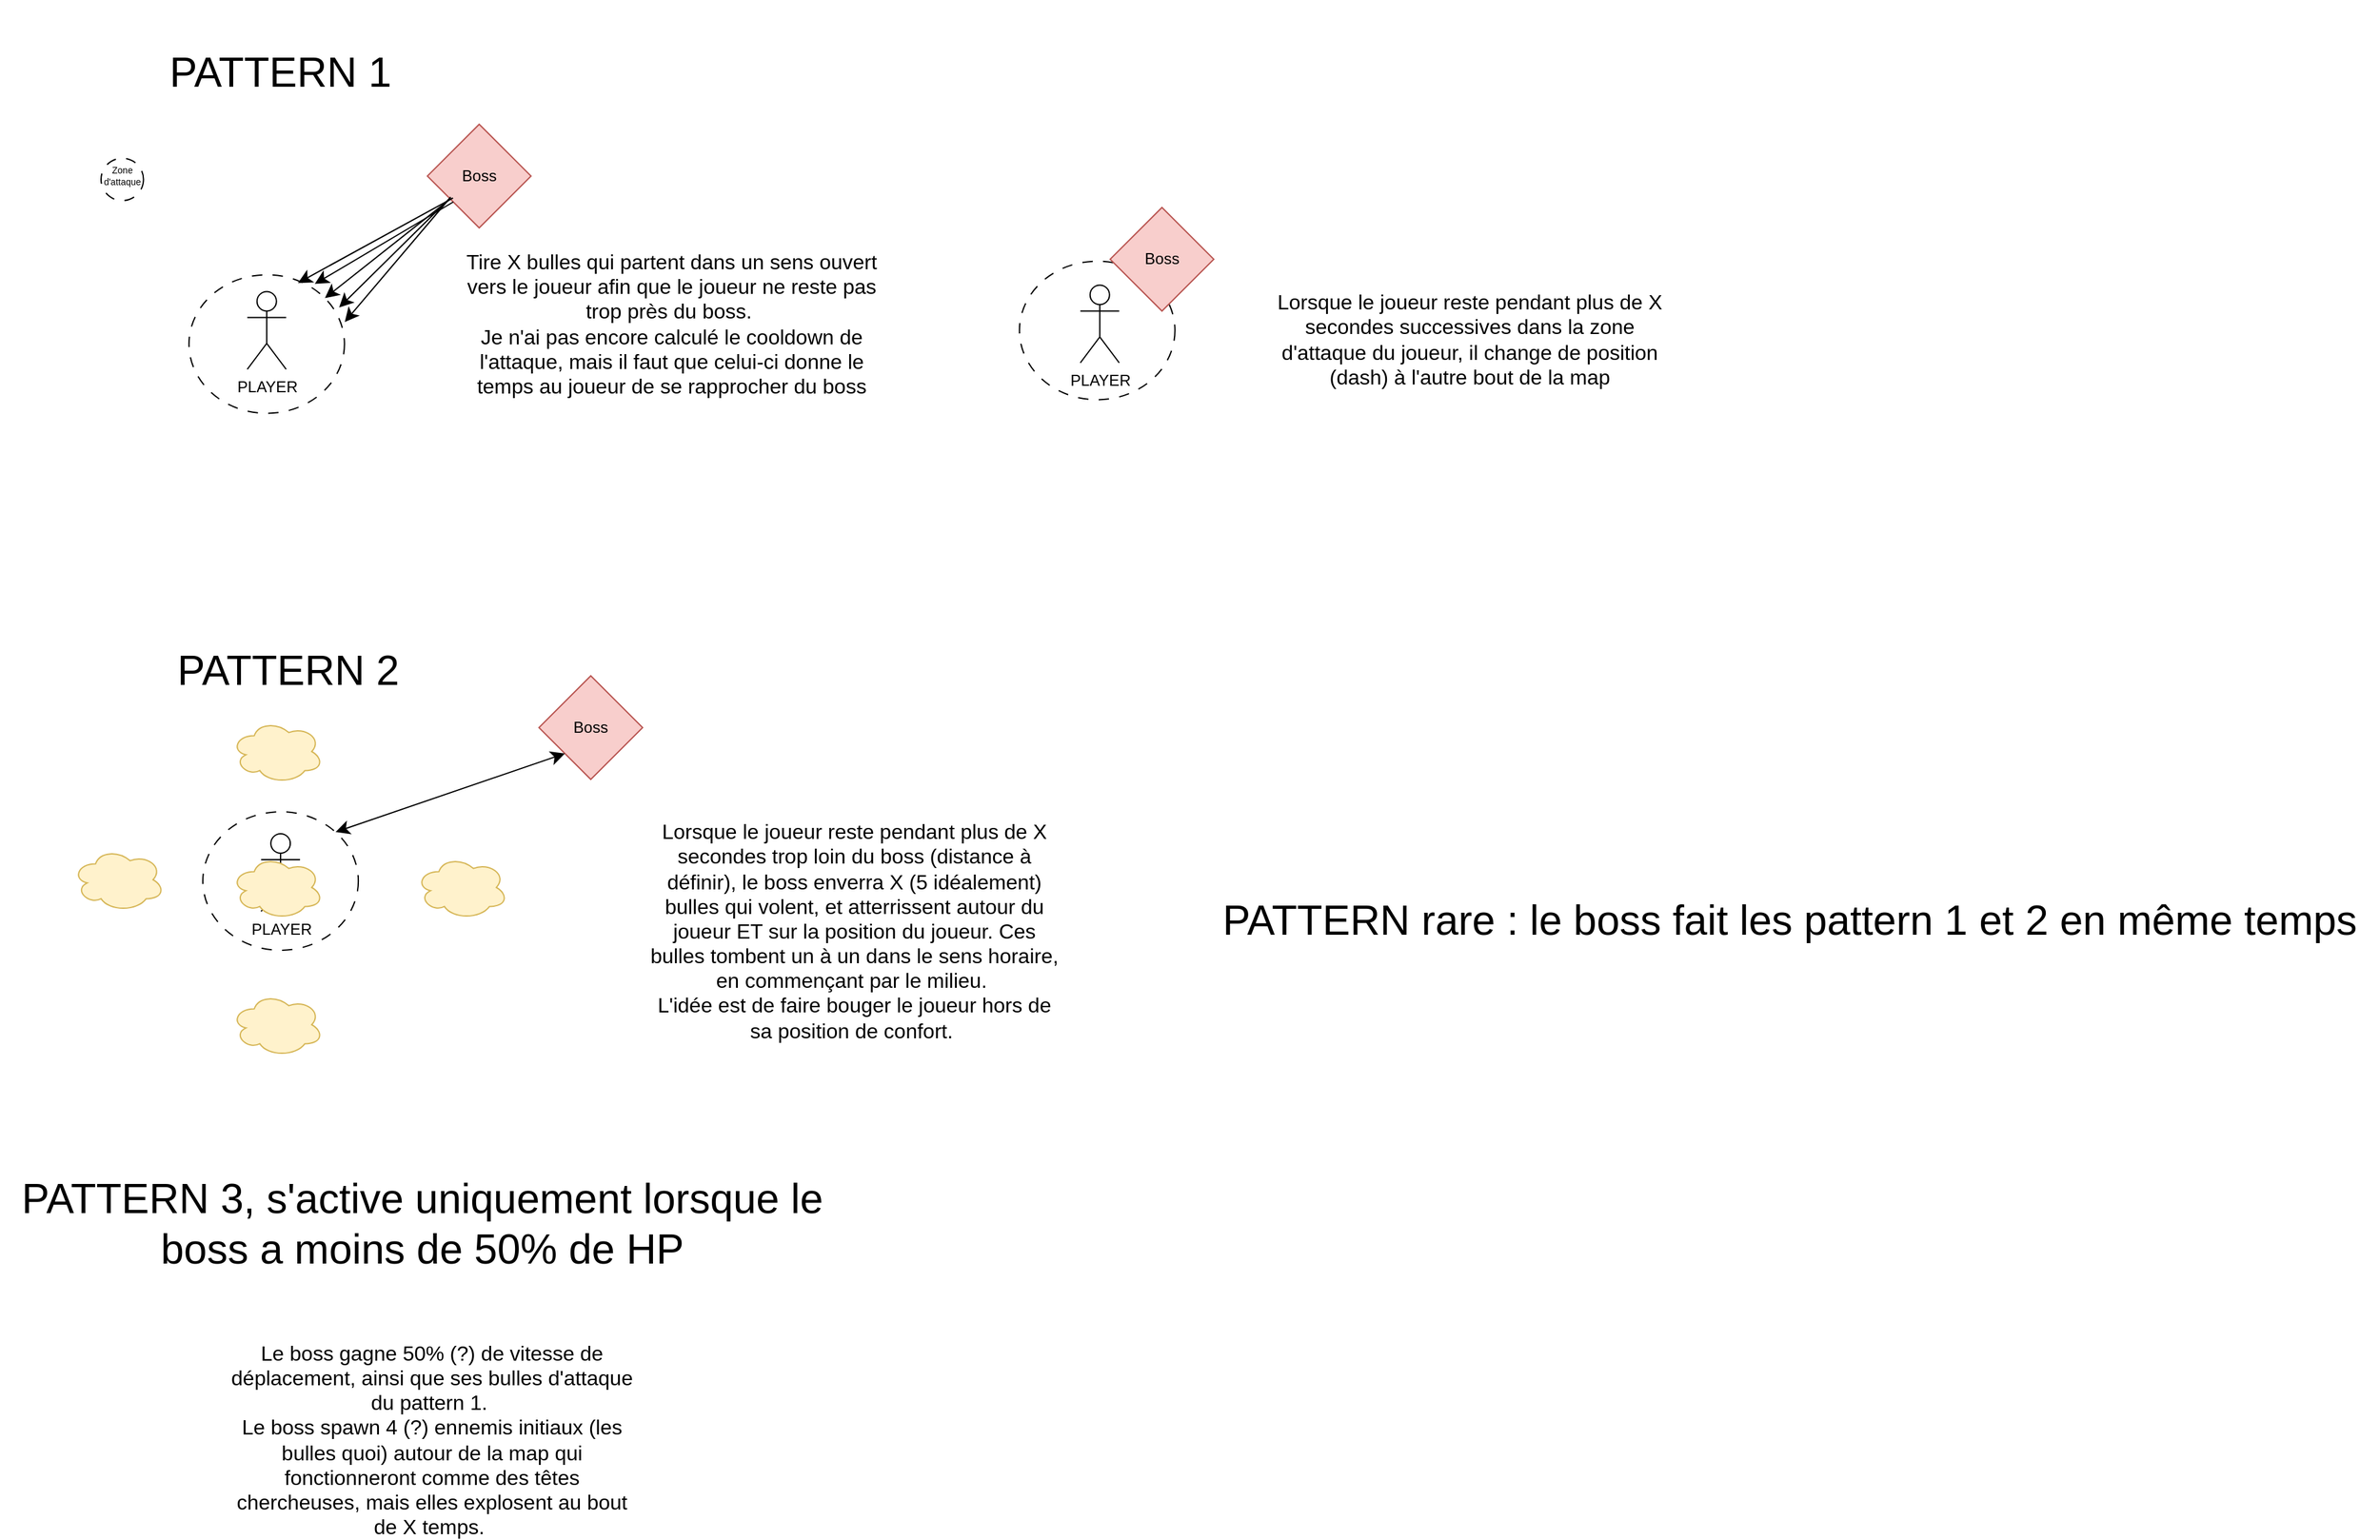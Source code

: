 <mxfile version="24.8.4">
  <diagram name="Page-1" id="bVGoVmjz5mHM6l7n4imI">
    <mxGraphModel grid="0" page="0" gridSize="10" guides="1" tooltips="1" connect="1" arrows="1" fold="1" pageScale="1" pageWidth="1654" pageHeight="1169" math="0" shadow="0">
      <root>
        <mxCell id="0" />
        <mxCell id="1" parent="0" />
        <mxCell id="8mZLQG5rIGNe4Yu3c4eR-1" value="PLAYER" style="shape=umlActor;verticalLabelPosition=bottom;verticalAlign=top;html=1;outlineConnect=0;" vertex="1" parent="1">
          <mxGeometry x="176.87" y="97.25" width="30" height="60" as="geometry" />
        </mxCell>
        <mxCell id="8mZLQG5rIGNe4Yu3c4eR-6" value="" style="ellipse;whiteSpace=wrap;html=1;dashed=1;dashPattern=8 8;fillColor=none;" vertex="1" parent="1">
          <mxGeometry x="131.87" y="84.25" width="120" height="107" as="geometry" />
        </mxCell>
        <mxCell id="8mZLQG5rIGNe4Yu3c4eR-8" value="" style="ellipse;whiteSpace=wrap;html=1;dashed=1;dashPattern=8 8;fillColor=none;fontSize=7;" vertex="1" parent="1">
          <mxGeometry x="64.0" y="-5.75" width="32.75" height="32.75" as="geometry" />
        </mxCell>
        <mxCell id="8mZLQG5rIGNe4Yu3c4eR-9" value="Zone d&#39;attaque" style="text;html=1;align=center;verticalAlign=middle;whiteSpace=wrap;rounded=0;fontSize=7;" vertex="1" parent="1">
          <mxGeometry x="66.87" y="4.75" width="27" height="6.5" as="geometry" />
        </mxCell>
        <mxCell id="8mZLQG5rIGNe4Yu3c4eR-10" value="Boss" style="rhombus;whiteSpace=wrap;html=1;fillColor=#f8cecc;strokeColor=#b85450;" vertex="1" parent="1">
          <mxGeometry x="315.87" y="-32" width="80" height="80" as="geometry" />
        </mxCell>
        <mxCell id="8mZLQG5rIGNe4Yu3c4eR-11" value="" style="endArrow=classic;html=1;rounded=0;fontSize=12;startSize=8;endSize=8;curved=1;" edge="1" parent="1" source="8mZLQG5rIGNe4Yu3c4eR-10" target="8mZLQG5rIGNe4Yu3c4eR-6">
          <mxGeometry width="50" height="50" relative="1" as="geometry">
            <mxPoint x="242.87" y="86.25" as="sourcePoint" />
            <mxPoint x="292.87" y="36.25" as="targetPoint" />
          </mxGeometry>
        </mxCell>
        <mxCell id="8mZLQG5rIGNe4Yu3c4eR-12" value="" style="endArrow=classic;html=1;rounded=0;fontSize=12;startSize=8;endSize=8;curved=1;exitX=0.22;exitY=0.711;exitDx=0;exitDy=0;exitPerimeter=0;entryX=0.966;entryY=0.236;entryDx=0;entryDy=0;entryPerimeter=0;" edge="1" parent="1" source="8mZLQG5rIGNe4Yu3c4eR-10" target="8mZLQG5rIGNe4Yu3c4eR-6">
          <mxGeometry width="50" height="50" relative="1" as="geometry">
            <mxPoint x="343.87" y="36.25" as="sourcePoint" />
            <mxPoint x="246.87" y="114.25" as="targetPoint" />
          </mxGeometry>
        </mxCell>
        <mxCell id="8mZLQG5rIGNe4Yu3c4eR-13" value="" style="endArrow=classic;html=1;rounded=0;fontSize=12;startSize=8;endSize=8;curved=1;entryX=1.002;entryY=0.341;entryDx=0;entryDy=0;entryPerimeter=0;" edge="1" parent="1" target="8mZLQG5rIGNe4Yu3c4eR-6">
          <mxGeometry width="50" height="50" relative="1" as="geometry">
            <mxPoint x="333.87" y="24.25" as="sourcePoint" />
            <mxPoint x="256.87" y="124.25" as="targetPoint" />
          </mxGeometry>
        </mxCell>
        <mxCell id="8mZLQG5rIGNe4Yu3c4eR-14" value="" style="endArrow=classic;html=1;rounded=0;fontSize=12;startSize=8;endSize=8;curved=1;exitX=0;exitY=1;exitDx=0;exitDy=0;entryX=0.809;entryY=0.066;entryDx=0;entryDy=0;entryPerimeter=0;" edge="1" parent="1" source="8mZLQG5rIGNe4Yu3c4eR-10" target="8mZLQG5rIGNe4Yu3c4eR-6">
          <mxGeometry width="50" height="50" relative="1" as="geometry">
            <mxPoint x="320.87" y="19.25" as="sourcePoint" />
            <mxPoint x="223.87" y="97.25" as="targetPoint" />
          </mxGeometry>
        </mxCell>
        <mxCell id="8mZLQG5rIGNe4Yu3c4eR-15" value="" style="endArrow=classic;html=1;rounded=0;fontSize=12;startSize=8;endSize=8;curved=1;exitX=0.247;exitY=0.711;exitDx=0;exitDy=0;exitPerimeter=0;entryX=0.701;entryY=0.059;entryDx=0;entryDy=0;entryPerimeter=0;" edge="1" parent="1" source="8mZLQG5rIGNe4Yu3c4eR-10" target="8mZLQG5rIGNe4Yu3c4eR-6">
          <mxGeometry width="50" height="50" relative="1" as="geometry">
            <mxPoint x="327.87" y="22.25" as="sourcePoint" />
            <mxPoint x="215.87" y="91.25" as="targetPoint" />
          </mxGeometry>
        </mxCell>
        <mxCell id="8mZLQG5rIGNe4Yu3c4eR-16" value="Tire X bulles qui partent dans un sens ouvert vers le joueur afin que le joueur ne reste pas trop près du boss.&amp;nbsp;&lt;div&gt;Je n&#39;ai pas encore calculé le cooldown de l&#39;attaque, mais il faut que celui-ci donne le temps au joueur de se rapprocher du boss&lt;/div&gt;" style="text;html=1;align=center;verticalAlign=middle;whiteSpace=wrap;rounded=0;fontSize=16;" vertex="1" parent="1">
          <mxGeometry x="344.87" y="64.25" width="319" height="115" as="geometry" />
        </mxCell>
        <mxCell id="8mZLQG5rIGNe4Yu3c4eR-17" value="" style="ellipse;whiteSpace=wrap;html=1;dashed=1;dashPattern=8 8;fillColor=none;" vertex="1" parent="1">
          <mxGeometry x="772.87" y="73.75" width="120" height="107" as="geometry" />
        </mxCell>
        <mxCell id="8mZLQG5rIGNe4Yu3c4eR-18" value="PLAYER" style="shape=umlActor;verticalLabelPosition=bottom;verticalAlign=top;html=1;outlineConnect=0;" vertex="1" parent="1">
          <mxGeometry x="187.57" y="516" width="30" height="60" as="geometry" />
        </mxCell>
        <mxCell id="8mZLQG5rIGNe4Yu3c4eR-19" value="Boss" style="rhombus;whiteSpace=wrap;html=1;fillColor=#f8cecc;strokeColor=#b85450;" vertex="1" parent="1">
          <mxGeometry x="842.87" y="32.25" width="80" height="80" as="geometry" />
        </mxCell>
        <mxCell id="8mZLQG5rIGNe4Yu3c4eR-20" value="Lorsque le joueur reste pendant plus de X secondes successives dans la zone d&#39;attaque du joueur, il change de position (dash) à l&#39;autre bout de la map" style="text;html=1;align=center;verticalAlign=middle;whiteSpace=wrap;rounded=0;fontSize=16;" vertex="1" parent="1">
          <mxGeometry x="960.87" y="76.25" width="319" height="115" as="geometry" />
        </mxCell>
        <mxCell id="8mZLQG5rIGNe4Yu3c4eR-21" value="&lt;font style=&quot;font-size: 32px;&quot;&gt;PATTERN 1&lt;/font&gt;" style="text;html=1;align=center;verticalAlign=middle;whiteSpace=wrap;rounded=0;fontSize=16;" vertex="1" parent="1">
          <mxGeometry x="72.13" y="-128" width="260.87" height="112" as="geometry" />
        </mxCell>
        <mxCell id="8mZLQG5rIGNe4Yu3c4eR-22" value="&lt;font style=&quot;font-size: 32px;&quot;&gt;PATTERN 2&lt;/font&gt;" style="text;html=1;align=center;verticalAlign=middle;whiteSpace=wrap;rounded=0;fontSize=16;" vertex="1" parent="1">
          <mxGeometry x="78" y="334" width="260.87" height="112" as="geometry" />
        </mxCell>
        <mxCell id="8mZLQG5rIGNe4Yu3c4eR-24" value="PLAYER" style="shape=umlActor;verticalLabelPosition=bottom;verticalAlign=top;html=1;outlineConnect=0;" vertex="1" parent="1">
          <mxGeometry x="819.87" y="92.25" width="30" height="60" as="geometry" />
        </mxCell>
        <mxCell id="8mZLQG5rIGNe4Yu3c4eR-25" value="" style="ellipse;whiteSpace=wrap;html=1;dashed=1;dashPattern=8 8;fillColor=none;" vertex="1" parent="1">
          <mxGeometry x="142.57" y="499" width="120" height="107" as="geometry" />
        </mxCell>
        <mxCell id="8mZLQG5rIGNe4Yu3c4eR-26" value="Boss" style="rhombus;whiteSpace=wrap;html=1;fillColor=#f8cecc;strokeColor=#b85450;" vertex="1" parent="1">
          <mxGeometry x="402" y="394" width="80" height="80" as="geometry" />
        </mxCell>
        <mxCell id="8mZLQG5rIGNe4Yu3c4eR-27" value="" style="endArrow=classic;startArrow=classic;html=1;rounded=0;fontSize=12;startSize=8;endSize=8;curved=1;entryX=0;entryY=1;entryDx=0;entryDy=0;exitX=1;exitY=0;exitDx=0;exitDy=0;" edge="1" parent="1" source="8mZLQG5rIGNe4Yu3c4eR-25" target="8mZLQG5rIGNe4Yu3c4eR-26">
          <mxGeometry width="50" height="50" relative="1" as="geometry">
            <mxPoint x="283" y="516" as="sourcePoint" />
            <mxPoint x="333" y="466" as="targetPoint" />
          </mxGeometry>
        </mxCell>
        <mxCell id="8mZLQG5rIGNe4Yu3c4eR-28" value="Lorsque le joueur reste pendant plus de X secondes trop loin du boss (distance à définir), le boss enverra X (5 idéalement) bulles qui volent, et atterrissent autour du joueur ET sur la position du joueur. Ces bulles tombent un à un dans le sens horaire, en commençant par le milieu.&amp;nbsp;&lt;div&gt;L&#39;idée est de faire bouger le joueur hors de sa position de confort.&amp;nbsp;&lt;/div&gt;" style="text;html=1;align=center;verticalAlign=middle;whiteSpace=wrap;rounded=0;fontSize=16;" vertex="1" parent="1">
          <mxGeometry x="486" y="533" width="319" height="115" as="geometry" />
        </mxCell>
        <mxCell id="8mZLQG5rIGNe4Yu3c4eR-29" value="" style="ellipse;shape=cloud;whiteSpace=wrap;html=1;fillColor=#fff2cc;strokeColor=#d6b656;" vertex="1" parent="1">
          <mxGeometry x="42" y="527" width="71" height="49" as="geometry" />
        </mxCell>
        <mxCell id="8mZLQG5rIGNe4Yu3c4eR-30" value="" style="ellipse;shape=cloud;whiteSpace=wrap;html=1;fillColor=#fff2cc;strokeColor=#d6b656;" vertex="1" parent="1">
          <mxGeometry x="307" y="533" width="71" height="49" as="geometry" />
        </mxCell>
        <mxCell id="8mZLQG5rIGNe4Yu3c4eR-31" value="" style="ellipse;shape=cloud;whiteSpace=wrap;html=1;fillColor=#fff2cc;strokeColor=#d6b656;" vertex="1" parent="1">
          <mxGeometry x="164.5" y="639" width="71" height="49" as="geometry" />
        </mxCell>
        <mxCell id="8mZLQG5rIGNe4Yu3c4eR-32" value="" style="ellipse;shape=cloud;whiteSpace=wrap;html=1;fillColor=#fff2cc;strokeColor=#d6b656;" vertex="1" parent="1">
          <mxGeometry x="164.5" y="428" width="71" height="49" as="geometry" />
        </mxCell>
        <mxCell id="8mZLQG5rIGNe4Yu3c4eR-34" value="" style="ellipse;shape=cloud;whiteSpace=wrap;html=1;fillColor=#fff2cc;strokeColor=#d6b656;" vertex="1" parent="1">
          <mxGeometry x="164.5" y="533" width="71" height="49" as="geometry" />
        </mxCell>
        <mxCell id="8mZLQG5rIGNe4Yu3c4eR-35" value="&lt;font style=&quot;font-size: 32px;&quot;&gt;PATTERN 3, s&#39;active uniquement lorsque le boss a moins de 50% de HP&lt;/font&gt;" style="text;html=1;align=center;verticalAlign=middle;whiteSpace=wrap;rounded=0;fontSize=16;" vertex="1" parent="1">
          <mxGeometry x="-14" y="761" width="652" height="112" as="geometry" />
        </mxCell>
        <mxCell id="8mZLQG5rIGNe4Yu3c4eR-36" value="&lt;font style=&quot;font-size: 32px;&quot;&gt;PATTERN rare : le boss fait les pattern 1 et 2 en même temps&lt;/font&gt;" style="text;html=1;align=center;verticalAlign=middle;whiteSpace=wrap;rounded=0;fontSize=16;" vertex="1" parent="1">
          <mxGeometry x="913" y="527" width="908.93" height="112" as="geometry" />
        </mxCell>
        <mxCell id="8mZLQG5rIGNe4Yu3c4eR-37" value="Le boss gagne 50% (?) de vitesse de déplacement, ainsi que ses bulles d&#39;attaque du pattern 1.&amp;nbsp;&lt;div&gt;Le boss spawn 4 (?) ennemis initiaux (les bulles quoi) autour de la map qui fonctionneront comme des têtes chercheuses, mais elles explosent au bout de X temps.&amp;nbsp;&lt;/div&gt;" style="text;html=1;align=center;verticalAlign=middle;whiteSpace=wrap;rounded=0;fontSize=16;" vertex="1" parent="1">
          <mxGeometry x="160" y="926" width="319" height="115" as="geometry" />
        </mxCell>
      </root>
    </mxGraphModel>
  </diagram>
</mxfile>
